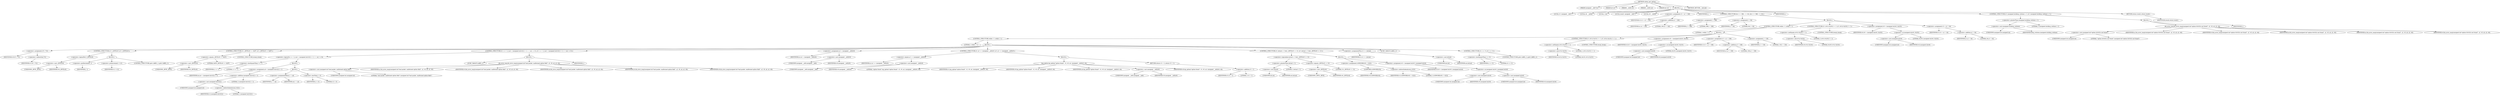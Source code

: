digraph udhcp_get_option {  
"1000106" [label = "(METHOD,udhcp_get_option)" ]
"1000107" [label = "(PARAM,unsigned __int8 *a1)" ]
"1000108" [label = "(PARAM,int a2)" ]
"1000109" [label = "(PARAM,__int64 a3)" ]
"1000110" [label = "(PARAM,__int64 a4)" ]
"1000111" [label = "(PARAM,int a5)" ]
"1000112" [label = "(BLOCK,,)" ]
"1000113" [label = "(LOCAL,v5: unsigned __int8 *)" ]
"1000114" [label = "(LOCAL,v6: __int64)" ]
"1000115" [label = "(LOCAL,i: int)" ]
"1000116" [label = "(LOCAL,result: unsigned __int8 *)" ]
"1000117" [label = "(LOCAL,v9: __int64)" ]
"1000118" [label = "(<operator>.assignment,v5 = a1 + 240)" ]
"1000119" [label = "(IDENTIFIER,v5,v5 = a1 + 240)" ]
"1000120" [label = "(<operator>.addition,a1 + 240)" ]
"1000121" [label = "(IDENTIFIER,a1,a1 + 240)" ]
"1000122" [label = "(LITERAL,240,a1 + 240)" ]
"1000123" [label = "(IDENTIFIER,L,)" ]
"1000124" [label = "(CONTROL_STRUCTURE,for ( i = 388; ; i = 64 ),for ( i = 388; ; i = 64 ))" ]
"1000125" [label = "(<operator>.assignment,i = 388)" ]
"1000126" [label = "(IDENTIFIER,i,i = 388)" ]
"1000127" [label = "(LITERAL,388,i = 388)" ]
"1000128" [label = "(<operator>.assignment,i = 64)" ]
"1000129" [label = "(IDENTIFIER,i,i = 64)" ]
"1000130" [label = "(LITERAL,64,i = 64)" ]
"1000131" [label = "(BLOCK,,)" ]
"1000132" [label = "(CONTROL_STRUCTURE,while ( 1 ),while ( 1 ))" ]
"1000133" [label = "(LITERAL,1,while ( 1 ))" ]
"1000134" [label = "(BLOCK,,)" ]
"1000135" [label = "(CONTROL_STRUCTURE,while ( 1 ),while ( 1 ))" ]
"1000136" [label = "(LITERAL,1,while ( 1 ))" ]
"1000137" [label = "(BLOCK,,)" ]
"1000138" [label = "(<operator>.assignment,v9 = *v5)" ]
"1000139" [label = "(IDENTIFIER,v9,v9 = *v5)" ]
"1000140" [label = "(<operator>.indirection,*v5)" ]
"1000141" [label = "(IDENTIFIER,v5,v9 = *v5)" ]
"1000142" [label = "(CONTROL_STRUCTURE,if ( !(_BYTE)v9 ),if ( !(_BYTE)v9 ))" ]
"1000143" [label = "(<operator>.logicalNot,!(_BYTE)v9)" ]
"1000144" [label = "(<operator>.cast,(_BYTE)v9)" ]
"1000145" [label = "(UNKNOWN,_BYTE,_BYTE)" ]
"1000146" [label = "(IDENTIFIER,v9,(_BYTE)v9)" ]
"1000147" [label = "(BLOCK,,)" ]
"1000148" [label = "(<operator>.preDecrement,--i)" ]
"1000149" [label = "(IDENTIFIER,i,--i)" ]
"1000150" [label = "(<operator>.preIncrement,++v5)" ]
"1000151" [label = "(IDENTIFIER,v5,++v5)" ]
"1000152" [label = "(CONTROL_STRUCTURE,goto LABEL_2;,goto LABEL_2;)" ]
"1000153" [label = "(CONTROL_STRUCTURE,if ( (_BYTE)v9 == 0xFF ),if ( (_BYTE)v9 == 0xFF ))" ]
"1000154" [label = "(<operator>.equals,(_BYTE)v9 == 0xFF)" ]
"1000155" [label = "(<operator>.cast,(_BYTE)v9)" ]
"1000156" [label = "(UNKNOWN,_BYTE,_BYTE)" ]
"1000157" [label = "(IDENTIFIER,v9,(_BYTE)v9)" ]
"1000158" [label = "(LITERAL,0xFF,(_BYTE)v9 == 0xFF)" ]
"1000159" [label = "(CONTROL_STRUCTURE,break;,break;)" ]
"1000160" [label = "(CONTROL_STRUCTURE,if ( i <= 1 || (a4 = (unsigned int)v5[1] + 2, i -= a4, i < 0) ),if ( i <= 1 || (a4 = (unsigned int)v5[1] + 2, i -= a4, i < 0) ))" ]
"1000161" [label = "(<operator>.logicalOr,i <= 1 || (a4 = (unsigned int)v5[1] + 2, i -= a4, i < 0))" ]
"1000162" [label = "(<operator>.lessEqualsThan,i <= 1)" ]
"1000163" [label = "(IDENTIFIER,i,i <= 1)" ]
"1000164" [label = "(LITERAL,1,i <= 1)" ]
"1000165" [label = "(BLOCK,,)" ]
"1000166" [label = "(<operator>.assignment,a4 = (unsigned int)v5[1] + 2)" ]
"1000167" [label = "(IDENTIFIER,a4,a4 = (unsigned int)v5[1] + 2)" ]
"1000168" [label = "(<operator>.addition,(unsigned int)v5[1] + 2)" ]
"1000169" [label = "(<operator>.cast,(unsigned int)v5[1])" ]
"1000170" [label = "(UNKNOWN,unsigned int,unsigned int)" ]
"1000171" [label = "(<operator>.indirectIndexAccess,v5[1])" ]
"1000172" [label = "(IDENTIFIER,v5,(unsigned int)v5[1])" ]
"1000173" [label = "(LITERAL,1,(unsigned int)v5[1])" ]
"1000174" [label = "(LITERAL,2,(unsigned int)v5[1] + 2)" ]
"1000175" [label = "(BLOCK,,)" ]
"1000176" [label = "(<operator>.assignmentMinus,i -= a4)" ]
"1000177" [label = "(IDENTIFIER,i,i -= a4)" ]
"1000178" [label = "(IDENTIFIER,a4,i -= a4)" ]
"1000179" [label = "(<operator>.lessThan,i < 0)" ]
"1000180" [label = "(IDENTIFIER,i,i < 0)" ]
"1000181" [label = "(LITERAL,0,i < 0)" ]
"1000182" [label = "(BLOCK,,)" ]
"1000183" [label = "(JUMP_TARGET,LABEL_3)" ]
"1000184" [label = "(bb_error_msg,bb_error_msg((unsigned int)\"bad packet, malformed option field\", a2, v9, a4, a5, v6))" ]
"1000185" [label = "(<operator>.cast,(unsigned int)\"bad packet, malformed option field\")" ]
"1000186" [label = "(UNKNOWN,unsigned int,unsigned int)" ]
"1000187" [label = "(LITERAL,\"bad packet, malformed option field\",(unsigned int)\"bad packet, malformed option field\")" ]
"1000188" [label = "(IDENTIFIER,a2,bb_error_msg((unsigned int)\"bad packet, malformed option field\", a2, v9, a4, a5, v6))" ]
"1000189" [label = "(IDENTIFIER,v9,bb_error_msg((unsigned int)\"bad packet, malformed option field\", a2, v9, a4, a5, v6))" ]
"1000190" [label = "(IDENTIFIER,a4,bb_error_msg((unsigned int)\"bad packet, malformed option field\", a2, v9, a4, a5, v6))" ]
"1000191" [label = "(IDENTIFIER,a5,bb_error_msg((unsigned int)\"bad packet, malformed option field\", a2, v9, a4, a5, v6))" ]
"1000192" [label = "(IDENTIFIER,v6,bb_error_msg((unsigned int)\"bad packet, malformed option field\", a2, v9, a4, a5, v6))" ]
"1000193" [label = "(IDENTIFIER,L,)" ]
"1000194" [label = "(<operator>.assignment,a5 = (unsigned __int8)v9)" ]
"1000195" [label = "(IDENTIFIER,a5,a5 = (unsigned __int8)v9)" ]
"1000196" [label = "(<operator>.cast,(unsigned __int8)v9)" ]
"1000197" [label = "(UNKNOWN,unsigned __int8,unsigned __int8)" ]
"1000198" [label = "(IDENTIFIER,v9,(unsigned __int8)v9)" ]
"1000199" [label = "(CONTROL_STRUCTURE,if ( a2 == (unsigned __int8)v9 ),if ( a2 == (unsigned __int8)v9 ))" ]
"1000200" [label = "(<operator>.equals,a2 == (unsigned __int8)v9)" ]
"1000201" [label = "(IDENTIFIER,a2,a2 == (unsigned __int8)v9)" ]
"1000202" [label = "(<operator>.cast,(unsigned __int8)v9)" ]
"1000203" [label = "(UNKNOWN,unsigned __int8,unsigned __int8)" ]
"1000204" [label = "(IDENTIFIER,v9,(unsigned __int8)v9)" ]
"1000205" [label = "(BLOCK,,)" ]
"1000206" [label = "(log_option,log_option(\"option found\", v5, v9, a4, (unsigned __int8)v9, v6))" ]
"1000207" [label = "(LITERAL,\"option found\",log_option(\"option found\", v5, v9, a4, (unsigned __int8)v9, v6))" ]
"1000208" [label = "(IDENTIFIER,v5,log_option(\"option found\", v5, v9, a4, (unsigned __int8)v9, v6))" ]
"1000209" [label = "(IDENTIFIER,v9,log_option(\"option found\", v5, v9, a4, (unsigned __int8)v9, v6))" ]
"1000210" [label = "(IDENTIFIER,a4,log_option(\"option found\", v5, v9, a4, (unsigned __int8)v9, v6))" ]
"1000211" [label = "(<operator>.cast,(unsigned __int8)v9)" ]
"1000212" [label = "(UNKNOWN,unsigned __int8,unsigned __int8)" ]
"1000213" [label = "(IDENTIFIER,v9,(unsigned __int8)v9)" ]
"1000214" [label = "(IDENTIFIER,v6,log_option(\"option found\", v5, v9, a4, (unsigned __int8)v9, v6))" ]
"1000215" [label = "(RETURN,return v5 + 2;,return v5 + 2;)" ]
"1000216" [label = "(<operator>.addition,v5 + 2)" ]
"1000217" [label = "(IDENTIFIER,v5,v5 + 2)" ]
"1000218" [label = "(LITERAL,2,v5 + 2)" ]
"1000219" [label = "(CONTROL_STRUCTURE,if ( (int)a4 > 2 && (_BYTE)v9 == 52 ),if ( (int)a4 > 2 && (_BYTE)v9 == 52 ))" ]
"1000220" [label = "(<operator>.logicalAnd,(int)a4 > 2 && (_BYTE)v9 == 52)" ]
"1000221" [label = "(<operator>.greaterThan,(int)a4 > 2)" ]
"1000222" [label = "(<operator>.cast,(int)a4)" ]
"1000223" [label = "(UNKNOWN,int,int)" ]
"1000224" [label = "(IDENTIFIER,a4,(int)a4)" ]
"1000225" [label = "(LITERAL,2,(int)a4 > 2)" ]
"1000226" [label = "(<operator>.equals,(_BYTE)v9 == 52)" ]
"1000227" [label = "(<operator>.cast,(_BYTE)v9)" ]
"1000228" [label = "(UNKNOWN,_BYTE,_BYTE)" ]
"1000229" [label = "(IDENTIFIER,v9,(_BYTE)v9)" ]
"1000230" [label = "(LITERAL,52,(_BYTE)v9 == 52)" ]
"1000231" [label = "(BLOCK,,)" ]
"1000232" [label = "(<operator>.assignment,LODWORD(v9) = v5[2])" ]
"1000233" [label = "(LODWORD,LODWORD(v9))" ]
"1000234" [label = "(IDENTIFIER,v9,LODWORD(v9))" ]
"1000235" [label = "(<operator>.indirectIndexAccess,v5[2])" ]
"1000236" [label = "(IDENTIFIER,v5,LODWORD(v9) = v5[2])" ]
"1000237" [label = "(LITERAL,2,LODWORD(v9) = v5[2])" ]
"1000238" [label = "(<operator>.assignment,v6 = (unsigned int)v9 | (unsigned int)v6)" ]
"1000239" [label = "(IDENTIFIER,v6,v6 = (unsigned int)v9 | (unsigned int)v6)" ]
"1000240" [label = "(<operator>.or,(unsigned int)v9 | (unsigned int)v6)" ]
"1000241" [label = "(<operator>.cast,(unsigned int)v9)" ]
"1000242" [label = "(UNKNOWN,unsigned int,unsigned int)" ]
"1000243" [label = "(IDENTIFIER,v9,(unsigned int)v9)" ]
"1000244" [label = "(<operator>.cast,(unsigned int)v6)" ]
"1000245" [label = "(UNKNOWN,unsigned int,unsigned int)" ]
"1000246" [label = "(IDENTIFIER,v6,(unsigned int)v6)" ]
"1000247" [label = "(<operator>.assignmentPlus,v5 += (int)a4)" ]
"1000248" [label = "(IDENTIFIER,v5,v5 += (int)a4)" ]
"1000249" [label = "(<operator>.cast,(int)a4)" ]
"1000250" [label = "(UNKNOWN,int,int)" ]
"1000251" [label = "(IDENTIFIER,a4,(int)a4)" ]
"1000252" [label = "(JUMP_TARGET,LABEL_2)" ]
"1000253" [label = "(CONTROL_STRUCTURE,if ( i <= 0 ),if ( i <= 0 ))" ]
"1000254" [label = "(<operator>.lessEqualsThan,i <= 0)" ]
"1000255" [label = "(IDENTIFIER,i,i <= 0)" ]
"1000256" [label = "(LITERAL,0,i <= 0)" ]
"1000257" [label = "(CONTROL_STRUCTURE,goto LABEL_3;,goto LABEL_3;)" ]
"1000258" [label = "(CONTROL_STRUCTURE,if ( (v6 & 0x101) != 1 ),if ( (v6 & 0x101) != 1 ))" ]
"1000259" [label = "(<operator>.notEquals,(v6 & 0x101) != 1)" ]
"1000260" [label = "(<operator>.and,v6 & 0x101)" ]
"1000261" [label = "(IDENTIFIER,v6,v6 & 0x101)" ]
"1000262" [label = "(LITERAL,0x101,v6 & 0x101)" ]
"1000263" [label = "(LITERAL,1,(v6 & 0x101) != 1)" ]
"1000264" [label = "(CONTROL_STRUCTURE,break;,break;)" ]
"1000265" [label = "(<operator>.assignment,v6 = (unsigned int)v6 | 0x101)" ]
"1000266" [label = "(IDENTIFIER,v6,v6 = (unsigned int)v6 | 0x101)" ]
"1000267" [label = "(<operator>.or,(unsigned int)v6 | 0x101)" ]
"1000268" [label = "(<operator>.cast,(unsigned int)v6)" ]
"1000269" [label = "(UNKNOWN,unsigned int,unsigned int)" ]
"1000270" [label = "(IDENTIFIER,v6,(unsigned int)v6)" ]
"1000271" [label = "(LITERAL,0x101,(unsigned int)v6 | 0x101)" ]
"1000272" [label = "(<operator>.assignment,v5 = a1 + 108)" ]
"1000273" [label = "(IDENTIFIER,v5,v5 = a1 + 108)" ]
"1000274" [label = "(<operator>.addition,a1 + 108)" ]
"1000275" [label = "(IDENTIFIER,a1,a1 + 108)" ]
"1000276" [label = "(LITERAL,108,a1 + 108)" ]
"1000277" [label = "(<operator>.assignment,i = 128)" ]
"1000278" [label = "(IDENTIFIER,i,i = 128)" ]
"1000279" [label = "(LITERAL,128,i = 128)" ]
"1000280" [label = "(CONTROL_STRUCTURE,if ( (v6 & 0x202) != 2 ),if ( (v6 & 0x202) != 2 ))" ]
"1000281" [label = "(<operator>.notEquals,(v6 & 0x202) != 2)" ]
"1000282" [label = "(<operator>.and,v6 & 0x202)" ]
"1000283" [label = "(IDENTIFIER,v6,v6 & 0x202)" ]
"1000284" [label = "(LITERAL,0x202,v6 & 0x202)" ]
"1000285" [label = "(LITERAL,2,(v6 & 0x202) != 2)" ]
"1000286" [label = "(CONTROL_STRUCTURE,break;,break;)" ]
"1000287" [label = "(<operator>.assignment,v6 = (unsigned int)v6 | 0x202)" ]
"1000288" [label = "(IDENTIFIER,v6,v6 = (unsigned int)v6 | 0x202)" ]
"1000289" [label = "(<operator>.or,(unsigned int)v6 | 0x202)" ]
"1000290" [label = "(<operator>.cast,(unsigned int)v6)" ]
"1000291" [label = "(UNKNOWN,unsigned int,unsigned int)" ]
"1000292" [label = "(IDENTIFIER,v6,(unsigned int)v6)" ]
"1000293" [label = "(LITERAL,0x202,(unsigned int)v6 | 0x202)" ]
"1000294" [label = "(<operator>.assignment,v5 = a1 + 44)" ]
"1000295" [label = "(IDENTIFIER,v5,v5 = a1 + 44)" ]
"1000296" [label = "(<operator>.addition,a1 + 44)" ]
"1000297" [label = "(IDENTIFIER,a1,a1 + 44)" ]
"1000298" [label = "(LITERAL,44,a1 + 44)" ]
"1000299" [label = "(IDENTIFIER,L,)" ]
"1000300" [label = "(CONTROL_STRUCTURE,if ( (unsigned int)dhcp_verbose > 2 ),if ( (unsigned int)dhcp_verbose > 2 ))" ]
"1000301" [label = "(<operator>.greaterThan,(unsigned int)dhcp_verbose > 2)" ]
"1000302" [label = "(<operator>.cast,(unsigned int)dhcp_verbose)" ]
"1000303" [label = "(UNKNOWN,unsigned int,unsigned int)" ]
"1000304" [label = "(IDENTIFIER,dhcp_verbose,(unsigned int)dhcp_verbose)" ]
"1000305" [label = "(LITERAL,2,(unsigned int)dhcp_verbose > 2)" ]
"1000306" [label = "(BLOCK,,)" ]
"1000307" [label = "(bb_error_msg,bb_error_msg((unsigned int)\"option 0x%02x not found\", a2, v9, a4, a5, v6))" ]
"1000308" [label = "(<operator>.cast,(unsigned int)\"option 0x%02x not found\")" ]
"1000309" [label = "(UNKNOWN,unsigned int,unsigned int)" ]
"1000310" [label = "(LITERAL,\"option 0x%02x not found\",(unsigned int)\"option 0x%02x not found\")" ]
"1000311" [label = "(IDENTIFIER,a2,bb_error_msg((unsigned int)\"option 0x%02x not found\", a2, v9, a4, a5, v6))" ]
"1000312" [label = "(IDENTIFIER,v9,bb_error_msg((unsigned int)\"option 0x%02x not found\", a2, v9, a4, a5, v6))" ]
"1000313" [label = "(IDENTIFIER,a4,bb_error_msg((unsigned int)\"option 0x%02x not found\", a2, v9, a4, a5, v6))" ]
"1000314" [label = "(IDENTIFIER,a5,bb_error_msg((unsigned int)\"option 0x%02x not found\", a2, v9, a4, a5, v6))" ]
"1000315" [label = "(IDENTIFIER,v6,bb_error_msg((unsigned int)\"option 0x%02x not found\", a2, v9, a4, a5, v6))" ]
"1000316" [label = "(IDENTIFIER,L,)" ]
"1000317" [label = "(RETURN,return result;,return result;)" ]
"1000318" [label = "(IDENTIFIER,result,return result;)" ]
"1000319" [label = "(METHOD_RETURN,__fastcall)" ]
  "1000106" -> "1000107" 
  "1000106" -> "1000108" 
  "1000106" -> "1000109" 
  "1000106" -> "1000110" 
  "1000106" -> "1000111" 
  "1000106" -> "1000112" 
  "1000106" -> "1000319" 
  "1000112" -> "1000113" 
  "1000112" -> "1000114" 
  "1000112" -> "1000115" 
  "1000112" -> "1000116" 
  "1000112" -> "1000117" 
  "1000112" -> "1000118" 
  "1000112" -> "1000123" 
  "1000112" -> "1000124" 
  "1000112" -> "1000299" 
  "1000112" -> "1000300" 
  "1000112" -> "1000317" 
  "1000118" -> "1000119" 
  "1000118" -> "1000120" 
  "1000120" -> "1000121" 
  "1000120" -> "1000122" 
  "1000124" -> "1000125" 
  "1000124" -> "1000128" 
  "1000124" -> "1000131" 
  "1000125" -> "1000126" 
  "1000125" -> "1000127" 
  "1000128" -> "1000129" 
  "1000128" -> "1000130" 
  "1000131" -> "1000132" 
  "1000131" -> "1000280" 
  "1000131" -> "1000287" 
  "1000131" -> "1000294" 
  "1000132" -> "1000133" 
  "1000132" -> "1000134" 
  "1000134" -> "1000135" 
  "1000134" -> "1000258" 
  "1000134" -> "1000265" 
  "1000134" -> "1000272" 
  "1000134" -> "1000277" 
  "1000135" -> "1000136" 
  "1000135" -> "1000137" 
  "1000137" -> "1000138" 
  "1000137" -> "1000142" 
  "1000137" -> "1000153" 
  "1000137" -> "1000160" 
  "1000137" -> "1000194" 
  "1000137" -> "1000199" 
  "1000137" -> "1000219" 
  "1000137" -> "1000247" 
  "1000137" -> "1000252" 
  "1000137" -> "1000253" 
  "1000138" -> "1000139" 
  "1000138" -> "1000140" 
  "1000140" -> "1000141" 
  "1000142" -> "1000143" 
  "1000142" -> "1000147" 
  "1000143" -> "1000144" 
  "1000144" -> "1000145" 
  "1000144" -> "1000146" 
  "1000147" -> "1000148" 
  "1000147" -> "1000150" 
  "1000147" -> "1000152" 
  "1000148" -> "1000149" 
  "1000150" -> "1000151" 
  "1000153" -> "1000154" 
  "1000153" -> "1000159" 
  "1000154" -> "1000155" 
  "1000154" -> "1000158" 
  "1000155" -> "1000156" 
  "1000155" -> "1000157" 
  "1000160" -> "1000161" 
  "1000160" -> "1000182" 
  "1000161" -> "1000162" 
  "1000161" -> "1000165" 
  "1000162" -> "1000163" 
  "1000162" -> "1000164" 
  "1000165" -> "1000166" 
  "1000165" -> "1000175" 
  "1000166" -> "1000167" 
  "1000166" -> "1000168" 
  "1000168" -> "1000169" 
  "1000168" -> "1000174" 
  "1000169" -> "1000170" 
  "1000169" -> "1000171" 
  "1000171" -> "1000172" 
  "1000171" -> "1000173" 
  "1000175" -> "1000176" 
  "1000175" -> "1000179" 
  "1000176" -> "1000177" 
  "1000176" -> "1000178" 
  "1000179" -> "1000180" 
  "1000179" -> "1000181" 
  "1000182" -> "1000183" 
  "1000182" -> "1000184" 
  "1000182" -> "1000193" 
  "1000184" -> "1000185" 
  "1000184" -> "1000188" 
  "1000184" -> "1000189" 
  "1000184" -> "1000190" 
  "1000184" -> "1000191" 
  "1000184" -> "1000192" 
  "1000185" -> "1000186" 
  "1000185" -> "1000187" 
  "1000194" -> "1000195" 
  "1000194" -> "1000196" 
  "1000196" -> "1000197" 
  "1000196" -> "1000198" 
  "1000199" -> "1000200" 
  "1000199" -> "1000205" 
  "1000200" -> "1000201" 
  "1000200" -> "1000202" 
  "1000202" -> "1000203" 
  "1000202" -> "1000204" 
  "1000205" -> "1000206" 
  "1000205" -> "1000215" 
  "1000206" -> "1000207" 
  "1000206" -> "1000208" 
  "1000206" -> "1000209" 
  "1000206" -> "1000210" 
  "1000206" -> "1000211" 
  "1000206" -> "1000214" 
  "1000211" -> "1000212" 
  "1000211" -> "1000213" 
  "1000215" -> "1000216" 
  "1000216" -> "1000217" 
  "1000216" -> "1000218" 
  "1000219" -> "1000220" 
  "1000219" -> "1000231" 
  "1000220" -> "1000221" 
  "1000220" -> "1000226" 
  "1000221" -> "1000222" 
  "1000221" -> "1000225" 
  "1000222" -> "1000223" 
  "1000222" -> "1000224" 
  "1000226" -> "1000227" 
  "1000226" -> "1000230" 
  "1000227" -> "1000228" 
  "1000227" -> "1000229" 
  "1000231" -> "1000232" 
  "1000231" -> "1000238" 
  "1000232" -> "1000233" 
  "1000232" -> "1000235" 
  "1000233" -> "1000234" 
  "1000235" -> "1000236" 
  "1000235" -> "1000237" 
  "1000238" -> "1000239" 
  "1000238" -> "1000240" 
  "1000240" -> "1000241" 
  "1000240" -> "1000244" 
  "1000241" -> "1000242" 
  "1000241" -> "1000243" 
  "1000244" -> "1000245" 
  "1000244" -> "1000246" 
  "1000247" -> "1000248" 
  "1000247" -> "1000249" 
  "1000249" -> "1000250" 
  "1000249" -> "1000251" 
  "1000253" -> "1000254" 
  "1000253" -> "1000257" 
  "1000254" -> "1000255" 
  "1000254" -> "1000256" 
  "1000258" -> "1000259" 
  "1000258" -> "1000264" 
  "1000259" -> "1000260" 
  "1000259" -> "1000263" 
  "1000260" -> "1000261" 
  "1000260" -> "1000262" 
  "1000265" -> "1000266" 
  "1000265" -> "1000267" 
  "1000267" -> "1000268" 
  "1000267" -> "1000271" 
  "1000268" -> "1000269" 
  "1000268" -> "1000270" 
  "1000272" -> "1000273" 
  "1000272" -> "1000274" 
  "1000274" -> "1000275" 
  "1000274" -> "1000276" 
  "1000277" -> "1000278" 
  "1000277" -> "1000279" 
  "1000280" -> "1000281" 
  "1000280" -> "1000286" 
  "1000281" -> "1000282" 
  "1000281" -> "1000285" 
  "1000282" -> "1000283" 
  "1000282" -> "1000284" 
  "1000287" -> "1000288" 
  "1000287" -> "1000289" 
  "1000289" -> "1000290" 
  "1000289" -> "1000293" 
  "1000290" -> "1000291" 
  "1000290" -> "1000292" 
  "1000294" -> "1000295" 
  "1000294" -> "1000296" 
  "1000296" -> "1000297" 
  "1000296" -> "1000298" 
  "1000300" -> "1000301" 
  "1000300" -> "1000306" 
  "1000301" -> "1000302" 
  "1000301" -> "1000305" 
  "1000302" -> "1000303" 
  "1000302" -> "1000304" 
  "1000306" -> "1000307" 
  "1000306" -> "1000316" 
  "1000307" -> "1000308" 
  "1000307" -> "1000311" 
  "1000307" -> "1000312" 
  "1000307" -> "1000313" 
  "1000307" -> "1000314" 
  "1000307" -> "1000315" 
  "1000308" -> "1000309" 
  "1000308" -> "1000310" 
  "1000317" -> "1000318" 
}
